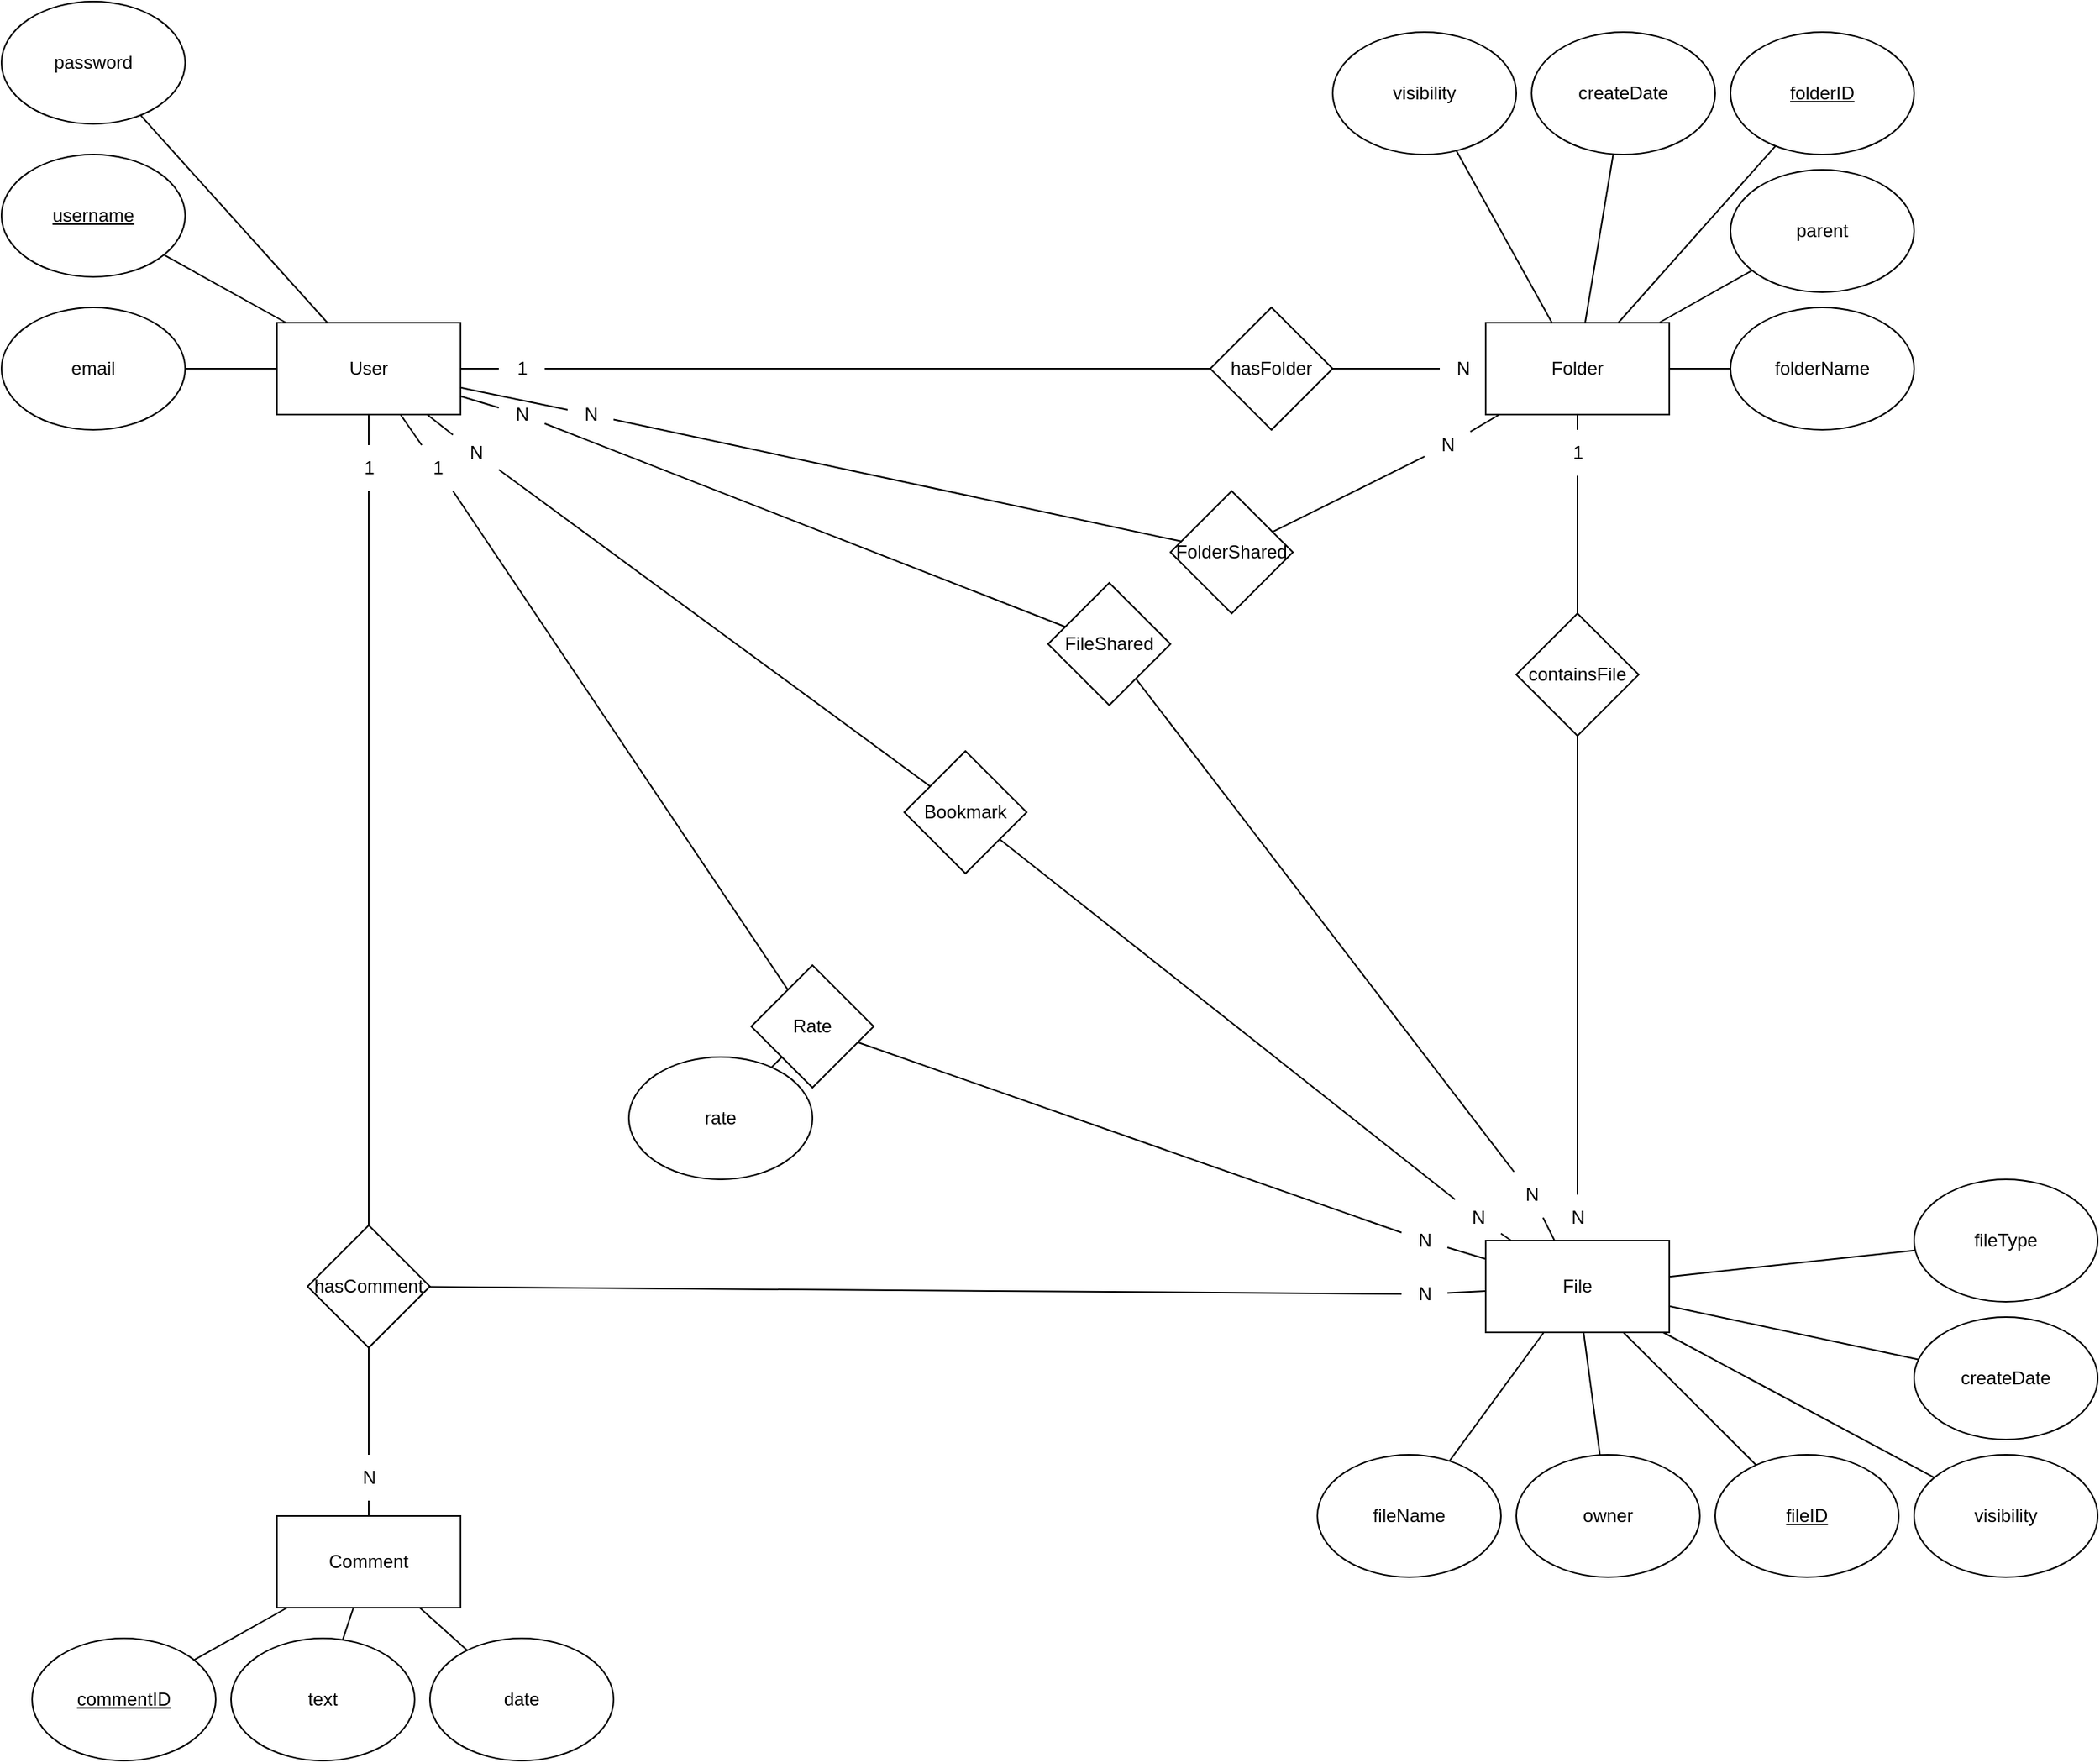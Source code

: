 <mxfile version="22.0.2" type="device">
  <diagram name="1 oldal" id="BCpiGgkupaLWpLvZZOlz">
    <mxGraphModel dx="3147" dy="2285" grid="1" gridSize="10" guides="1" tooltips="1" connect="1" arrows="1" fold="1" page="1" pageScale="1" pageWidth="827" pageHeight="1169" math="0" shadow="0">
      <root>
        <mxCell id="0" />
        <mxCell id="1" parent="0" />
        <mxCell id="ErqUiqEADnRc6sU7gWU9-1" value="User" style="rounded=0;whiteSpace=wrap;html=1;" parent="1" vertex="1">
          <mxGeometry x="-130" y="-270" width="120" height="60" as="geometry" />
        </mxCell>
        <mxCell id="ErqUiqEADnRc6sU7gWU9-3" value="Folder" style="rounded=0;whiteSpace=wrap;html=1;" parent="1" vertex="1">
          <mxGeometry x="660" y="-270" width="120" height="60" as="geometry" />
        </mxCell>
        <mxCell id="ErqUiqEADnRc6sU7gWU9-4" value="File" style="rounded=0;whiteSpace=wrap;html=1;" parent="1" vertex="1">
          <mxGeometry x="660" y="330" width="120" height="60" as="geometry" />
        </mxCell>
        <mxCell id="ErqUiqEADnRc6sU7gWU9-6" value="Comment" style="rounded=0;whiteSpace=wrap;html=1;" parent="1" vertex="1">
          <mxGeometry x="-130" y="510" width="120" height="60" as="geometry" />
        </mxCell>
        <mxCell id="ErqUiqEADnRc6sU7gWU9-7" value="email" style="ellipse;whiteSpace=wrap;html=1;" parent="1" vertex="1">
          <mxGeometry x="-310" y="-280" width="120" height="80" as="geometry" />
        </mxCell>
        <mxCell id="ErqUiqEADnRc6sU7gWU9-8" value="&lt;u&gt;username&lt;/u&gt;" style="ellipse;whiteSpace=wrap;html=1;" parent="1" vertex="1">
          <mxGeometry x="-310" y="-380" width="120" height="80" as="geometry" />
        </mxCell>
        <mxCell id="ErqUiqEADnRc6sU7gWU9-9" value="password" style="ellipse;whiteSpace=wrap;html=1;" parent="1" vertex="1">
          <mxGeometry x="-310" y="-480" width="120" height="80" as="geometry" />
        </mxCell>
        <mxCell id="ErqUiqEADnRc6sU7gWU9-10" value="folderName" style="ellipse;whiteSpace=wrap;html=1;" parent="1" vertex="1">
          <mxGeometry x="820" y="-280" width="120" height="80" as="geometry" />
        </mxCell>
        <mxCell id="ErqUiqEADnRc6sU7gWU9-13" value="visibility" style="ellipse;whiteSpace=wrap;html=1;" parent="1" vertex="1">
          <mxGeometry x="560" y="-460" width="120" height="80" as="geometry" />
        </mxCell>
        <mxCell id="ErqUiqEADnRc6sU7gWU9-14" value="createDate" style="ellipse;whiteSpace=wrap;html=1;" parent="1" vertex="1">
          <mxGeometry x="690" y="-460" width="120" height="80" as="geometry" />
        </mxCell>
        <mxCell id="ErqUiqEADnRc6sU7gWU9-16" value="fileName" style="ellipse;whiteSpace=wrap;html=1;" parent="1" vertex="1">
          <mxGeometry x="550" y="470" width="120" height="80" as="geometry" />
        </mxCell>
        <mxCell id="ErqUiqEADnRc6sU7gWU9-17" value="owner" style="ellipse;whiteSpace=wrap;html=1;" parent="1" vertex="1">
          <mxGeometry x="680" y="470" width="120" height="80" as="geometry" />
        </mxCell>
        <mxCell id="ErqUiqEADnRc6sU7gWU9-18" value="&lt;u&gt;fileID&lt;/u&gt;" style="ellipse;whiteSpace=wrap;html=1;" parent="1" vertex="1">
          <mxGeometry x="810" y="470" width="120" height="80" as="geometry" />
        </mxCell>
        <mxCell id="ErqUiqEADnRc6sU7gWU9-19" value="visibility" style="ellipse;whiteSpace=wrap;html=1;" parent="1" vertex="1">
          <mxGeometry x="940" y="470" width="120" height="80" as="geometry" />
        </mxCell>
        <mxCell id="ErqUiqEADnRc6sU7gWU9-20" value="createDate" style="ellipse;whiteSpace=wrap;html=1;" parent="1" vertex="1">
          <mxGeometry x="940" y="380" width="120" height="80" as="geometry" />
        </mxCell>
        <mxCell id="ErqUiqEADnRc6sU7gWU9-21" value="parent" style="ellipse;whiteSpace=wrap;html=1;" parent="1" vertex="1">
          <mxGeometry x="820" y="-370" width="120" height="80" as="geometry" />
        </mxCell>
        <mxCell id="ErqUiqEADnRc6sU7gWU9-23" value="fileType" style="ellipse;whiteSpace=wrap;html=1;" parent="1" vertex="1">
          <mxGeometry x="940" y="290" width="120" height="80" as="geometry" />
        </mxCell>
        <mxCell id="ErqUiqEADnRc6sU7gWU9-24" value="&lt;u&gt;commentID&lt;/u&gt;" style="ellipse;whiteSpace=wrap;html=1;" parent="1" vertex="1">
          <mxGeometry x="-290" y="590" width="120" height="80" as="geometry" />
        </mxCell>
        <mxCell id="ErqUiqEADnRc6sU7gWU9-25" value="text" style="ellipse;whiteSpace=wrap;html=1;" parent="1" vertex="1">
          <mxGeometry x="-160" y="590" width="120" height="80" as="geometry" />
        </mxCell>
        <mxCell id="ErqUiqEADnRc6sU7gWU9-26" value="date" style="ellipse;whiteSpace=wrap;html=1;" parent="1" vertex="1">
          <mxGeometry x="-30" y="590" width="120" height="80" as="geometry" />
        </mxCell>
        <mxCell id="ErqUiqEADnRc6sU7gWU9-27" value="hasComment" style="rhombus;whiteSpace=wrap;html=1;" parent="1" vertex="1">
          <mxGeometry x="-110" y="320" width="80" height="80" as="geometry" />
        </mxCell>
        <mxCell id="ErqUiqEADnRc6sU7gWU9-30" value="" style="endArrow=none;html=1;rounded=0;" parent="1" source="ErqUiqEADnRc6sU7gWU9-72" target="ErqUiqEADnRc6sU7gWU9-4" edge="1">
          <mxGeometry width="50" height="50" relative="1" as="geometry">
            <mxPoint x="260" y="170" as="sourcePoint" />
            <mxPoint x="460" y="170" as="targetPoint" />
          </mxGeometry>
        </mxCell>
        <mxCell id="ErqUiqEADnRc6sU7gWU9-31" value="" style="endArrow=none;html=1;rounded=0;" parent="1" source="ErqUiqEADnRc6sU7gWU9-71" target="ErqUiqEADnRc6sU7gWU9-6" edge="1">
          <mxGeometry width="50" height="50" relative="1" as="geometry">
            <mxPoint x="120" y="340" as="sourcePoint" />
            <mxPoint x="340" y="340" as="targetPoint" />
          </mxGeometry>
        </mxCell>
        <mxCell id="ErqUiqEADnRc6sU7gWU9-32" value="" style="endArrow=none;html=1;rounded=0;" parent="1" source="ErqUiqEADnRc6sU7gWU9-70" target="ErqUiqEADnRc6sU7gWU9-27" edge="1">
          <mxGeometry width="50" height="50" relative="1" as="geometry">
            <mxPoint x="80" y="380" as="sourcePoint" />
            <mxPoint x="80" y="500" as="targetPoint" />
          </mxGeometry>
        </mxCell>
        <mxCell id="ErqUiqEADnRc6sU7gWU9-33" value="Rate" style="rhombus;whiteSpace=wrap;html=1;" parent="1" vertex="1">
          <mxGeometry x="180" y="150" width="80" height="80" as="geometry" />
        </mxCell>
        <mxCell id="ErqUiqEADnRc6sU7gWU9-34" value="" style="endArrow=none;html=1;rounded=0;" parent="1" source="ErqUiqEADnRc6sU7gWU9-66" target="ErqUiqEADnRc6sU7gWU9-33" edge="1">
          <mxGeometry width="50" height="50" relative="1" as="geometry">
            <mxPoint x="320" y="310" as="sourcePoint" />
            <mxPoint x="370" y="260" as="targetPoint" />
          </mxGeometry>
        </mxCell>
        <mxCell id="ErqUiqEADnRc6sU7gWU9-35" value="" style="endArrow=none;html=1;rounded=0;" parent="1" source="ErqUiqEADnRc6sU7gWU9-67" target="ErqUiqEADnRc6sU7gWU9-33" edge="1">
          <mxGeometry width="50" height="50" relative="1" as="geometry">
            <mxPoint x="140" y="190" as="sourcePoint" />
            <mxPoint x="253" y="247" as="targetPoint" />
          </mxGeometry>
        </mxCell>
        <mxCell id="ErqUiqEADnRc6sU7gWU9-36" value="rate" style="ellipse;whiteSpace=wrap;html=1;" parent="1" vertex="1">
          <mxGeometry x="100" y="210" width="120" height="80" as="geometry" />
        </mxCell>
        <mxCell id="ErqUiqEADnRc6sU7gWU9-37" value="" style="endArrow=none;html=1;rounded=0;" parent="1" source="ErqUiqEADnRc6sU7gWU9-33" target="ErqUiqEADnRc6sU7gWU9-36" edge="1">
          <mxGeometry width="50" height="50" relative="1" as="geometry">
            <mxPoint x="320" y="60" as="sourcePoint" />
            <mxPoint x="370" y="10" as="targetPoint" />
          </mxGeometry>
        </mxCell>
        <mxCell id="ErqUiqEADnRc6sU7gWU9-38" value="hasFolder" style="rhombus;whiteSpace=wrap;html=1;" parent="1" vertex="1">
          <mxGeometry x="480" y="-280" width="80" height="80" as="geometry" />
        </mxCell>
        <mxCell id="ErqUiqEADnRc6sU7gWU9-39" value="" style="endArrow=none;html=1;rounded=0;" parent="1" source="ErqUiqEADnRc6sU7gWU9-64" target="ErqUiqEADnRc6sU7gWU9-38" edge="1">
          <mxGeometry width="50" height="50" relative="1" as="geometry">
            <mxPoint x="320" as="sourcePoint" />
            <mxPoint x="370" y="-50" as="targetPoint" />
          </mxGeometry>
        </mxCell>
        <mxCell id="ErqUiqEADnRc6sU7gWU9-40" value="" style="endArrow=none;html=1;rounded=0;" parent="1" source="ErqUiqEADnRc6sU7gWU9-65" target="ErqUiqEADnRc6sU7gWU9-38" edge="1">
          <mxGeometry width="50" height="50" relative="1" as="geometry">
            <mxPoint x="345" y="-260" as="sourcePoint" />
            <mxPoint x="488" y="-382" as="targetPoint" />
          </mxGeometry>
        </mxCell>
        <mxCell id="ErqUiqEADnRc6sU7gWU9-41" value="containsFile" style="rhombus;whiteSpace=wrap;html=1;" parent="1" vertex="1">
          <mxGeometry x="680" y="-80" width="80" height="80" as="geometry" />
        </mxCell>
        <mxCell id="ErqUiqEADnRc6sU7gWU9-42" value="" style="endArrow=none;html=1;rounded=0;" parent="1" source="ErqUiqEADnRc6sU7gWU9-68" target="ErqUiqEADnRc6sU7gWU9-3" edge="1">
          <mxGeometry width="50" height="50" relative="1" as="geometry">
            <mxPoint x="320" y="150" as="sourcePoint" />
            <mxPoint x="370" y="100" as="targetPoint" />
          </mxGeometry>
        </mxCell>
        <mxCell id="ErqUiqEADnRc6sU7gWU9-43" value="" style="endArrow=none;html=1;rounded=0;" parent="1" source="ErqUiqEADnRc6sU7gWU9-69" target="ErqUiqEADnRc6sU7gWU9-41" edge="1">
          <mxGeometry width="50" height="50" relative="1" as="geometry">
            <mxPoint x="510" y="90" as="sourcePoint" />
            <mxPoint x="510" y="-30" as="targetPoint" />
          </mxGeometry>
        </mxCell>
        <mxCell id="ErqUiqEADnRc6sU7gWU9-44" value="&lt;u&gt;folderID&lt;/u&gt;" style="ellipse;whiteSpace=wrap;html=1;" parent="1" vertex="1">
          <mxGeometry x="820" y="-460" width="120" height="80" as="geometry" />
        </mxCell>
        <mxCell id="ErqUiqEADnRc6sU7gWU9-45" value="" style="endArrow=none;html=1;rounded=0;" parent="1" source="ErqUiqEADnRc6sU7gWU9-9" target="ErqUiqEADnRc6sU7gWU9-1" edge="1">
          <mxGeometry width="50" height="50" relative="1" as="geometry">
            <mxPoint x="260" y="-410" as="sourcePoint" />
            <mxPoint x="310" y="-460" as="targetPoint" />
          </mxGeometry>
        </mxCell>
        <mxCell id="ErqUiqEADnRc6sU7gWU9-46" value="" style="endArrow=none;html=1;rounded=0;" parent="1" source="ErqUiqEADnRc6sU7gWU9-8" target="ErqUiqEADnRc6sU7gWU9-1" edge="1">
          <mxGeometry width="50" height="50" relative="1" as="geometry">
            <mxPoint x="-209" y="-396" as="sourcePoint" />
            <mxPoint x="-87" y="-260" as="targetPoint" />
          </mxGeometry>
        </mxCell>
        <mxCell id="ErqUiqEADnRc6sU7gWU9-47" value="" style="endArrow=none;html=1;rounded=0;" parent="1" source="ErqUiqEADnRc6sU7gWU9-7" target="ErqUiqEADnRc6sU7gWU9-1" edge="1">
          <mxGeometry width="50" height="50" relative="1" as="geometry">
            <mxPoint x="260" y="-410" as="sourcePoint" />
            <mxPoint x="310" y="-460" as="targetPoint" />
          </mxGeometry>
        </mxCell>
        <mxCell id="ErqUiqEADnRc6sU7gWU9-48" value="" style="endArrow=none;html=1;rounded=0;" parent="1" source="ErqUiqEADnRc6sU7gWU9-3" target="ErqUiqEADnRc6sU7gWU9-44" edge="1">
          <mxGeometry width="50" height="50" relative="1" as="geometry">
            <mxPoint x="190" y="-230" as="sourcePoint" />
            <mxPoint x="250" y="-230" as="targetPoint" />
          </mxGeometry>
        </mxCell>
        <mxCell id="ErqUiqEADnRc6sU7gWU9-50" value="" style="endArrow=none;html=1;rounded=0;" parent="1" source="ErqUiqEADnRc6sU7gWU9-3" target="ErqUiqEADnRc6sU7gWU9-21" edge="1">
          <mxGeometry width="50" height="50" relative="1" as="geometry">
            <mxPoint x="765" y="-260" as="sourcePoint" />
            <mxPoint x="861" y="-375" as="targetPoint" />
          </mxGeometry>
        </mxCell>
        <mxCell id="ErqUiqEADnRc6sU7gWU9-51" value="" style="endArrow=none;html=1;rounded=0;" parent="1" source="ErqUiqEADnRc6sU7gWU9-3" target="ErqUiqEADnRc6sU7gWU9-10" edge="1">
          <mxGeometry width="50" height="50" relative="1" as="geometry">
            <mxPoint x="790" y="-260" as="sourcePoint" />
            <mxPoint x="845" y="-293" as="targetPoint" />
          </mxGeometry>
        </mxCell>
        <mxCell id="ErqUiqEADnRc6sU7gWU9-52" value="" style="endArrow=none;html=1;rounded=0;" parent="1" source="ErqUiqEADnRc6sU7gWU9-3" target="ErqUiqEADnRc6sU7gWU9-14" edge="1">
          <mxGeometry width="50" height="50" relative="1" as="geometry">
            <mxPoint x="800" y="-230" as="sourcePoint" />
            <mxPoint x="830" y="-230" as="targetPoint" />
          </mxGeometry>
        </mxCell>
        <mxCell id="ErqUiqEADnRc6sU7gWU9-53" value="" style="endArrow=none;html=1;rounded=0;" parent="1" source="ErqUiqEADnRc6sU7gWU9-3" target="ErqUiqEADnRc6sU7gWU9-13" edge="1">
          <mxGeometry width="50" height="50" relative="1" as="geometry">
            <mxPoint x="800" y="-249" as="sourcePoint" />
            <mxPoint x="966" y="-303" as="targetPoint" />
          </mxGeometry>
        </mxCell>
        <mxCell id="ErqUiqEADnRc6sU7gWU9-55" value="" style="endArrow=none;html=1;rounded=0;" parent="1" source="ErqUiqEADnRc6sU7gWU9-18" target="ErqUiqEADnRc6sU7gWU9-4" edge="1">
          <mxGeometry width="50" height="50" relative="1" as="geometry">
            <mxPoint x="800" y="-39" as="sourcePoint" />
            <mxPoint x="966" y="-93" as="targetPoint" />
          </mxGeometry>
        </mxCell>
        <mxCell id="ErqUiqEADnRc6sU7gWU9-56" value="" style="endArrow=none;html=1;rounded=0;" parent="1" source="ErqUiqEADnRc6sU7gWU9-17" target="ErqUiqEADnRc6sU7gWU9-4" edge="1">
          <mxGeometry width="50" height="50" relative="1" as="geometry">
            <mxPoint x="822" y="351" as="sourcePoint" />
            <mxPoint x="790" y="358" as="targetPoint" />
          </mxGeometry>
        </mxCell>
        <mxCell id="ErqUiqEADnRc6sU7gWU9-57" value="" style="endArrow=none;html=1;rounded=0;" parent="1" source="ErqUiqEADnRc6sU7gWU9-16" target="ErqUiqEADnRc6sU7gWU9-4" edge="1">
          <mxGeometry width="50" height="50" relative="1" as="geometry">
            <mxPoint x="828" y="410" as="sourcePoint" />
            <mxPoint x="790" y="394" as="targetPoint" />
          </mxGeometry>
        </mxCell>
        <mxCell id="ErqUiqEADnRc6sU7gWU9-58" value="" style="endArrow=none;html=1;rounded=0;" parent="1" source="ErqUiqEADnRc6sU7gWU9-23" target="ErqUiqEADnRc6sU7gWU9-4" edge="1">
          <mxGeometry width="50" height="50" relative="1" as="geometry">
            <mxPoint x="847" y="487" as="sourcePoint" />
            <mxPoint x="760" y="400" as="targetPoint" />
          </mxGeometry>
        </mxCell>
        <mxCell id="ErqUiqEADnRc6sU7gWU9-59" value="" style="endArrow=none;html=1;rounded=0;" parent="1" source="ErqUiqEADnRc6sU7gWU9-20" target="ErqUiqEADnRc6sU7gWU9-4" edge="1">
          <mxGeometry width="50" height="50" relative="1" as="geometry">
            <mxPoint x="951" y="346" as="sourcePoint" />
            <mxPoint x="790" y="364" as="targetPoint" />
          </mxGeometry>
        </mxCell>
        <mxCell id="ErqUiqEADnRc6sU7gWU9-60" value="" style="endArrow=none;html=1;rounded=0;" parent="1" source="ErqUiqEADnRc6sU7gWU9-19" target="ErqUiqEADnRc6sU7gWU9-4" edge="1">
          <mxGeometry width="50" height="50" relative="1" as="geometry">
            <mxPoint x="953" y="418" as="sourcePoint" />
            <mxPoint x="790" y="383" as="targetPoint" />
          </mxGeometry>
        </mxCell>
        <mxCell id="ErqUiqEADnRc6sU7gWU9-61" value="" style="endArrow=none;html=1;rounded=0;" parent="1" source="ErqUiqEADnRc6sU7gWU9-24" target="ErqUiqEADnRc6sU7gWU9-6" edge="1">
          <mxGeometry width="50" height="50" relative="1" as="geometry">
            <mxPoint x="-372" y="540" as="sourcePoint" />
            <mxPoint x="-310" y="456" as="targetPoint" />
          </mxGeometry>
        </mxCell>
        <mxCell id="ErqUiqEADnRc6sU7gWU9-62" value="" style="endArrow=none;html=1;rounded=0;" parent="1" source="ErqUiqEADnRc6sU7gWU9-25" target="ErqUiqEADnRc6sU7gWU9-6" edge="1">
          <mxGeometry width="50" height="50" relative="1" as="geometry">
            <mxPoint x="-174" y="614" as="sourcePoint" />
            <mxPoint x="-113" y="580" as="targetPoint" />
          </mxGeometry>
        </mxCell>
        <mxCell id="ErqUiqEADnRc6sU7gWU9-63" value="" style="endArrow=none;html=1;rounded=0;" parent="1" source="ErqUiqEADnRc6sU7gWU9-26" target="ErqUiqEADnRc6sU7gWU9-6" edge="1">
          <mxGeometry width="50" height="50" relative="1" as="geometry">
            <mxPoint x="-77" y="601" as="sourcePoint" />
            <mxPoint x="-70" y="580" as="targetPoint" />
          </mxGeometry>
        </mxCell>
        <mxCell id="CCAKP2tyW_ClBs_9teVJ-2" value="Bookmark" style="rhombus;whiteSpace=wrap;html=1;" vertex="1" parent="1">
          <mxGeometry x="280" y="10" width="80" height="80" as="geometry" />
        </mxCell>
        <mxCell id="CCAKP2tyW_ClBs_9teVJ-3" value="" style="endArrow=none;html=1;rounded=0;" edge="1" parent="1" source="CCAKP2tyW_ClBs_9teVJ-25" target="CCAKP2tyW_ClBs_9teVJ-2">
          <mxGeometry width="50" height="50" relative="1" as="geometry">
            <mxPoint x="-40" y="-200" as="sourcePoint" />
            <mxPoint x="214" y="176" as="targetPoint" />
          </mxGeometry>
        </mxCell>
        <mxCell id="CCAKP2tyW_ClBs_9teVJ-4" value="" style="endArrow=none;html=1;rounded=0;" edge="1" parent="1" source="CCAKP2tyW_ClBs_9teVJ-23" target="ErqUiqEADnRc6sU7gWU9-4">
          <mxGeometry width="50" height="50" relative="1" as="geometry">
            <mxPoint x="-10" y="-200" as="sourcePoint" />
            <mxPoint x="345" y="15" as="targetPoint" />
          </mxGeometry>
        </mxCell>
        <mxCell id="CCAKP2tyW_ClBs_9teVJ-11" value="FileShared" style="rhombus;whiteSpace=wrap;html=1;" vertex="1" parent="1">
          <mxGeometry x="374" y="-100" width="80" height="80" as="geometry" />
        </mxCell>
        <mxCell id="CCAKP2tyW_ClBs_9teVJ-12" value="" style="endArrow=none;html=1;rounded=0;" edge="1" parent="1" source="CCAKP2tyW_ClBs_9teVJ-29" target="CCAKP2tyW_ClBs_9teVJ-11">
          <mxGeometry width="50" height="50" relative="1" as="geometry">
            <mxPoint x="708" y="340" as="sourcePoint" />
            <mxPoint x="447" y="-7" as="targetPoint" />
          </mxGeometry>
        </mxCell>
        <mxCell id="CCAKP2tyW_ClBs_9teVJ-13" value="" style="endArrow=none;html=1;rounded=0;" edge="1" parent="1" source="CCAKP2tyW_ClBs_9teVJ-27" target="ErqUiqEADnRc6sU7gWU9-1">
          <mxGeometry width="50" height="50" relative="1" as="geometry">
            <mxPoint x="715" y="340" as="sourcePoint" />
            <mxPoint x="513" y="-63" as="targetPoint" />
          </mxGeometry>
        </mxCell>
        <mxCell id="CCAKP2tyW_ClBs_9teVJ-14" value="" style="endArrow=none;html=1;rounded=0;" edge="1" parent="1" source="ErqUiqEADnRc6sU7gWU9-1" target="ErqUiqEADnRc6sU7gWU9-66">
          <mxGeometry width="50" height="50" relative="1" as="geometry">
            <mxPoint x="-50" y="-210" as="sourcePoint" />
            <mxPoint x="204" y="166" as="targetPoint" />
          </mxGeometry>
        </mxCell>
        <mxCell id="ErqUiqEADnRc6sU7gWU9-66" value="1" style="text;html=1;align=center;verticalAlign=middle;resizable=0;points=[];autosize=1;strokeColor=none;fillColor=none;" parent="1" vertex="1">
          <mxGeometry x="-40" y="-190" width="30" height="30" as="geometry" />
        </mxCell>
        <mxCell id="CCAKP2tyW_ClBs_9teVJ-15" value="" style="endArrow=none;html=1;rounded=0;" edge="1" parent="1" source="ErqUiqEADnRc6sU7gWU9-1" target="ErqUiqEADnRc6sU7gWU9-70">
          <mxGeometry width="50" height="50" relative="1" as="geometry">
            <mxPoint x="-70" y="-210" as="sourcePoint" />
            <mxPoint x="-70" y="320" as="targetPoint" />
          </mxGeometry>
        </mxCell>
        <mxCell id="ErqUiqEADnRc6sU7gWU9-70" value="1" style="text;html=1;align=center;verticalAlign=middle;resizable=0;points=[];autosize=1;strokeColor=none;fillColor=none;" parent="1" vertex="1">
          <mxGeometry x="-85" y="-190" width="30" height="30" as="geometry" />
        </mxCell>
        <mxCell id="CCAKP2tyW_ClBs_9teVJ-16" value="" style="endArrow=none;html=1;rounded=0;" edge="1" parent="1" source="ErqUiqEADnRc6sU7gWU9-1" target="ErqUiqEADnRc6sU7gWU9-64">
          <mxGeometry width="50" height="50" relative="1" as="geometry">
            <mxPoint x="-10" y="-240" as="sourcePoint" />
            <mxPoint x="480" y="-240" as="targetPoint" />
          </mxGeometry>
        </mxCell>
        <mxCell id="ErqUiqEADnRc6sU7gWU9-64" value="1" style="text;html=1;align=center;verticalAlign=middle;resizable=0;points=[];autosize=1;strokeColor=none;fillColor=none;" parent="1" vertex="1">
          <mxGeometry x="15" y="-255" width="30" height="30" as="geometry" />
        </mxCell>
        <mxCell id="CCAKP2tyW_ClBs_9teVJ-17" value="" style="endArrow=none;html=1;rounded=0;" edge="1" parent="1" source="ErqUiqEADnRc6sU7gWU9-3" target="ErqUiqEADnRc6sU7gWU9-65">
          <mxGeometry width="50" height="50" relative="1" as="geometry">
            <mxPoint x="660" y="-240" as="sourcePoint" />
            <mxPoint x="560" y="-240" as="targetPoint" />
          </mxGeometry>
        </mxCell>
        <mxCell id="ErqUiqEADnRc6sU7gWU9-65" value="N" style="text;html=1;align=center;verticalAlign=middle;resizable=0;points=[];autosize=1;strokeColor=none;fillColor=none;" parent="1" vertex="1">
          <mxGeometry x="630" y="-255" width="30" height="30" as="geometry" />
        </mxCell>
        <mxCell id="CCAKP2tyW_ClBs_9teVJ-18" value="" style="endArrow=none;html=1;rounded=0;" edge="1" parent="1" source="ErqUiqEADnRc6sU7gWU9-41" target="ErqUiqEADnRc6sU7gWU9-68">
          <mxGeometry width="50" height="50" relative="1" as="geometry">
            <mxPoint x="720" y="-80" as="sourcePoint" />
            <mxPoint x="720" y="-210" as="targetPoint" />
          </mxGeometry>
        </mxCell>
        <mxCell id="ErqUiqEADnRc6sU7gWU9-68" value="1" style="text;html=1;align=center;verticalAlign=middle;resizable=0;points=[];autosize=1;strokeColor=none;fillColor=none;" parent="1" vertex="1">
          <mxGeometry x="705" y="-200" width="30" height="30" as="geometry" />
        </mxCell>
        <mxCell id="CCAKP2tyW_ClBs_9teVJ-19" value="" style="endArrow=none;html=1;rounded=0;" edge="1" parent="1" source="ErqUiqEADnRc6sU7gWU9-4" target="ErqUiqEADnRc6sU7gWU9-69">
          <mxGeometry width="50" height="50" relative="1" as="geometry">
            <mxPoint x="720" y="330" as="sourcePoint" />
            <mxPoint x="720" as="targetPoint" />
          </mxGeometry>
        </mxCell>
        <mxCell id="ErqUiqEADnRc6sU7gWU9-69" value="N" style="text;html=1;align=center;verticalAlign=middle;resizable=0;points=[];autosize=1;strokeColor=none;fillColor=none;" parent="1" vertex="1">
          <mxGeometry x="705" y="300" width="30" height="30" as="geometry" />
        </mxCell>
        <mxCell id="CCAKP2tyW_ClBs_9teVJ-20" value="" style="endArrow=none;html=1;rounded=0;" edge="1" parent="1" source="ErqUiqEADnRc6sU7gWU9-4" target="ErqUiqEADnRc6sU7gWU9-67">
          <mxGeometry width="50" height="50" relative="1" as="geometry">
            <mxPoint x="660" y="340" as="sourcePoint" />
            <mxPoint x="250" y="200" as="targetPoint" />
          </mxGeometry>
        </mxCell>
        <mxCell id="ErqUiqEADnRc6sU7gWU9-67" value="N" style="text;html=1;align=center;verticalAlign=middle;resizable=0;points=[];autosize=1;strokeColor=none;fillColor=none;" parent="1" vertex="1">
          <mxGeometry x="605" y="315" width="30" height="30" as="geometry" />
        </mxCell>
        <mxCell id="CCAKP2tyW_ClBs_9teVJ-21" value="" style="endArrow=none;html=1;rounded=0;" edge="1" parent="1" source="ErqUiqEADnRc6sU7gWU9-27" target="ErqUiqEADnRc6sU7gWU9-72">
          <mxGeometry width="50" height="50" relative="1" as="geometry">
            <mxPoint x="-30" y="360" as="sourcePoint" />
            <mxPoint x="660" y="360" as="targetPoint" />
          </mxGeometry>
        </mxCell>
        <mxCell id="ErqUiqEADnRc6sU7gWU9-72" value="N" style="text;html=1;align=center;verticalAlign=middle;resizable=0;points=[];autosize=1;strokeColor=none;fillColor=none;" parent="1" vertex="1">
          <mxGeometry x="605" y="350" width="30" height="30" as="geometry" />
        </mxCell>
        <mxCell id="CCAKP2tyW_ClBs_9teVJ-22" value="" style="endArrow=none;html=1;rounded=0;" edge="1" parent="1" source="ErqUiqEADnRc6sU7gWU9-27" target="ErqUiqEADnRc6sU7gWU9-71">
          <mxGeometry width="50" height="50" relative="1" as="geometry">
            <mxPoint x="-70" y="400" as="sourcePoint" />
            <mxPoint x="-70" y="510" as="targetPoint" />
          </mxGeometry>
        </mxCell>
        <mxCell id="ErqUiqEADnRc6sU7gWU9-71" value="N" style="text;html=1;align=center;verticalAlign=middle;resizable=0;points=[];autosize=1;strokeColor=none;fillColor=none;" parent="1" vertex="1">
          <mxGeometry x="-85" y="470" width="30" height="30" as="geometry" />
        </mxCell>
        <mxCell id="CCAKP2tyW_ClBs_9teVJ-24" value="" style="endArrow=none;html=1;rounded=0;" edge="1" parent="1" source="CCAKP2tyW_ClBs_9teVJ-2" target="CCAKP2tyW_ClBs_9teVJ-23">
          <mxGeometry width="50" height="50" relative="1" as="geometry">
            <mxPoint x="343" y="67" as="sourcePoint" />
            <mxPoint x="681" y="330" as="targetPoint" />
          </mxGeometry>
        </mxCell>
        <mxCell id="CCAKP2tyW_ClBs_9teVJ-23" value="N" style="text;html=1;align=center;verticalAlign=middle;resizable=0;points=[];autosize=1;strokeColor=none;fillColor=none;" vertex="1" parent="1">
          <mxGeometry x="640" y="300" width="30" height="30" as="geometry" />
        </mxCell>
        <mxCell id="CCAKP2tyW_ClBs_9teVJ-26" value="" style="endArrow=none;html=1;rounded=0;" edge="1" parent="1" source="ErqUiqEADnRc6sU7gWU9-1" target="CCAKP2tyW_ClBs_9teVJ-25">
          <mxGeometry width="50" height="50" relative="1" as="geometry">
            <mxPoint x="-30" y="-210" as="sourcePoint" />
            <mxPoint x="297" y="33" as="targetPoint" />
          </mxGeometry>
        </mxCell>
        <mxCell id="CCAKP2tyW_ClBs_9teVJ-25" value="N" style="text;html=1;align=center;verticalAlign=middle;resizable=0;points=[];autosize=1;strokeColor=none;fillColor=none;" vertex="1" parent="1">
          <mxGeometry x="-15" y="-200" width="30" height="30" as="geometry" />
        </mxCell>
        <mxCell id="CCAKP2tyW_ClBs_9teVJ-28" value="" style="endArrow=none;html=1;rounded=0;" edge="1" parent="1" source="CCAKP2tyW_ClBs_9teVJ-11" target="CCAKP2tyW_ClBs_9teVJ-27">
          <mxGeometry width="50" height="50" relative="1" as="geometry">
            <mxPoint x="458" y="-108" as="sourcePoint" />
            <mxPoint x="-10" y="-225" as="targetPoint" />
          </mxGeometry>
        </mxCell>
        <mxCell id="CCAKP2tyW_ClBs_9teVJ-27" value="N" style="text;html=1;align=center;verticalAlign=middle;resizable=0;points=[];autosize=1;strokeColor=none;fillColor=none;" vertex="1" parent="1">
          <mxGeometry x="15" y="-225" width="30" height="30" as="geometry" />
        </mxCell>
        <mxCell id="CCAKP2tyW_ClBs_9teVJ-30" value="" style="endArrow=none;html=1;rounded=0;" edge="1" parent="1" source="ErqUiqEADnRc6sU7gWU9-4" target="CCAKP2tyW_ClBs_9teVJ-29">
          <mxGeometry width="50" height="50" relative="1" as="geometry">
            <mxPoint x="705" y="330" as="sourcePoint" />
            <mxPoint x="503" y="-73" as="targetPoint" />
          </mxGeometry>
        </mxCell>
        <mxCell id="CCAKP2tyW_ClBs_9teVJ-29" value="N" style="text;html=1;align=center;verticalAlign=middle;resizable=0;points=[];autosize=1;strokeColor=none;fillColor=none;" vertex="1" parent="1">
          <mxGeometry x="675" y="285" width="30" height="30" as="geometry" />
        </mxCell>
        <mxCell id="CCAKP2tyW_ClBs_9teVJ-31" value="FolderShared" style="rhombus;whiteSpace=wrap;html=1;" vertex="1" parent="1">
          <mxGeometry x="454" y="-160" width="80" height="80" as="geometry" />
        </mxCell>
        <mxCell id="CCAKP2tyW_ClBs_9teVJ-32" value="" style="endArrow=none;html=1;rounded=0;" edge="1" parent="1" source="CCAKP2tyW_ClBs_9teVJ-36" target="ErqUiqEADnRc6sU7gWU9-1">
          <mxGeometry width="50" height="50" relative="1" as="geometry">
            <mxPoint x="395" y="-61" as="sourcePoint" />
            <mxPoint x="55" y="-194" as="targetPoint" />
          </mxGeometry>
        </mxCell>
        <mxCell id="CCAKP2tyW_ClBs_9teVJ-33" value="" style="endArrow=none;html=1;rounded=0;" edge="1" parent="1" source="CCAKP2tyW_ClBs_9teVJ-34" target="CCAKP2tyW_ClBs_9teVJ-31">
          <mxGeometry width="50" height="50" relative="1" as="geometry">
            <mxPoint x="524" y="-130" as="sourcePoint" />
            <mxPoint y="-220" as="targetPoint" />
          </mxGeometry>
        </mxCell>
        <mxCell id="CCAKP2tyW_ClBs_9teVJ-35" value="" style="endArrow=none;html=1;rounded=0;" edge="1" parent="1" source="ErqUiqEADnRc6sU7gWU9-3" target="CCAKP2tyW_ClBs_9teVJ-34">
          <mxGeometry width="50" height="50" relative="1" as="geometry">
            <mxPoint x="664" y="-210" as="sourcePoint" />
            <mxPoint x="520" y="-134" as="targetPoint" />
          </mxGeometry>
        </mxCell>
        <mxCell id="CCAKP2tyW_ClBs_9teVJ-34" value="N" style="text;html=1;align=center;verticalAlign=middle;resizable=0;points=[];autosize=1;strokeColor=none;fillColor=none;" vertex="1" parent="1">
          <mxGeometry x="620" y="-205" width="30" height="30" as="geometry" />
        </mxCell>
        <mxCell id="CCAKP2tyW_ClBs_9teVJ-38" value="" style="endArrow=none;html=1;rounded=0;" edge="1" parent="1" source="CCAKP2tyW_ClBs_9teVJ-31" target="CCAKP2tyW_ClBs_9teVJ-36">
          <mxGeometry width="50" height="50" relative="1" as="geometry">
            <mxPoint x="461" y="-127" as="sourcePoint" />
            <mxPoint x="-10" y="-227" as="targetPoint" />
          </mxGeometry>
        </mxCell>
        <mxCell id="CCAKP2tyW_ClBs_9teVJ-36" value="N" style="text;html=1;align=center;verticalAlign=middle;resizable=0;points=[];autosize=1;strokeColor=none;fillColor=none;" vertex="1" parent="1">
          <mxGeometry x="60" y="-225" width="30" height="30" as="geometry" />
        </mxCell>
      </root>
    </mxGraphModel>
  </diagram>
</mxfile>
